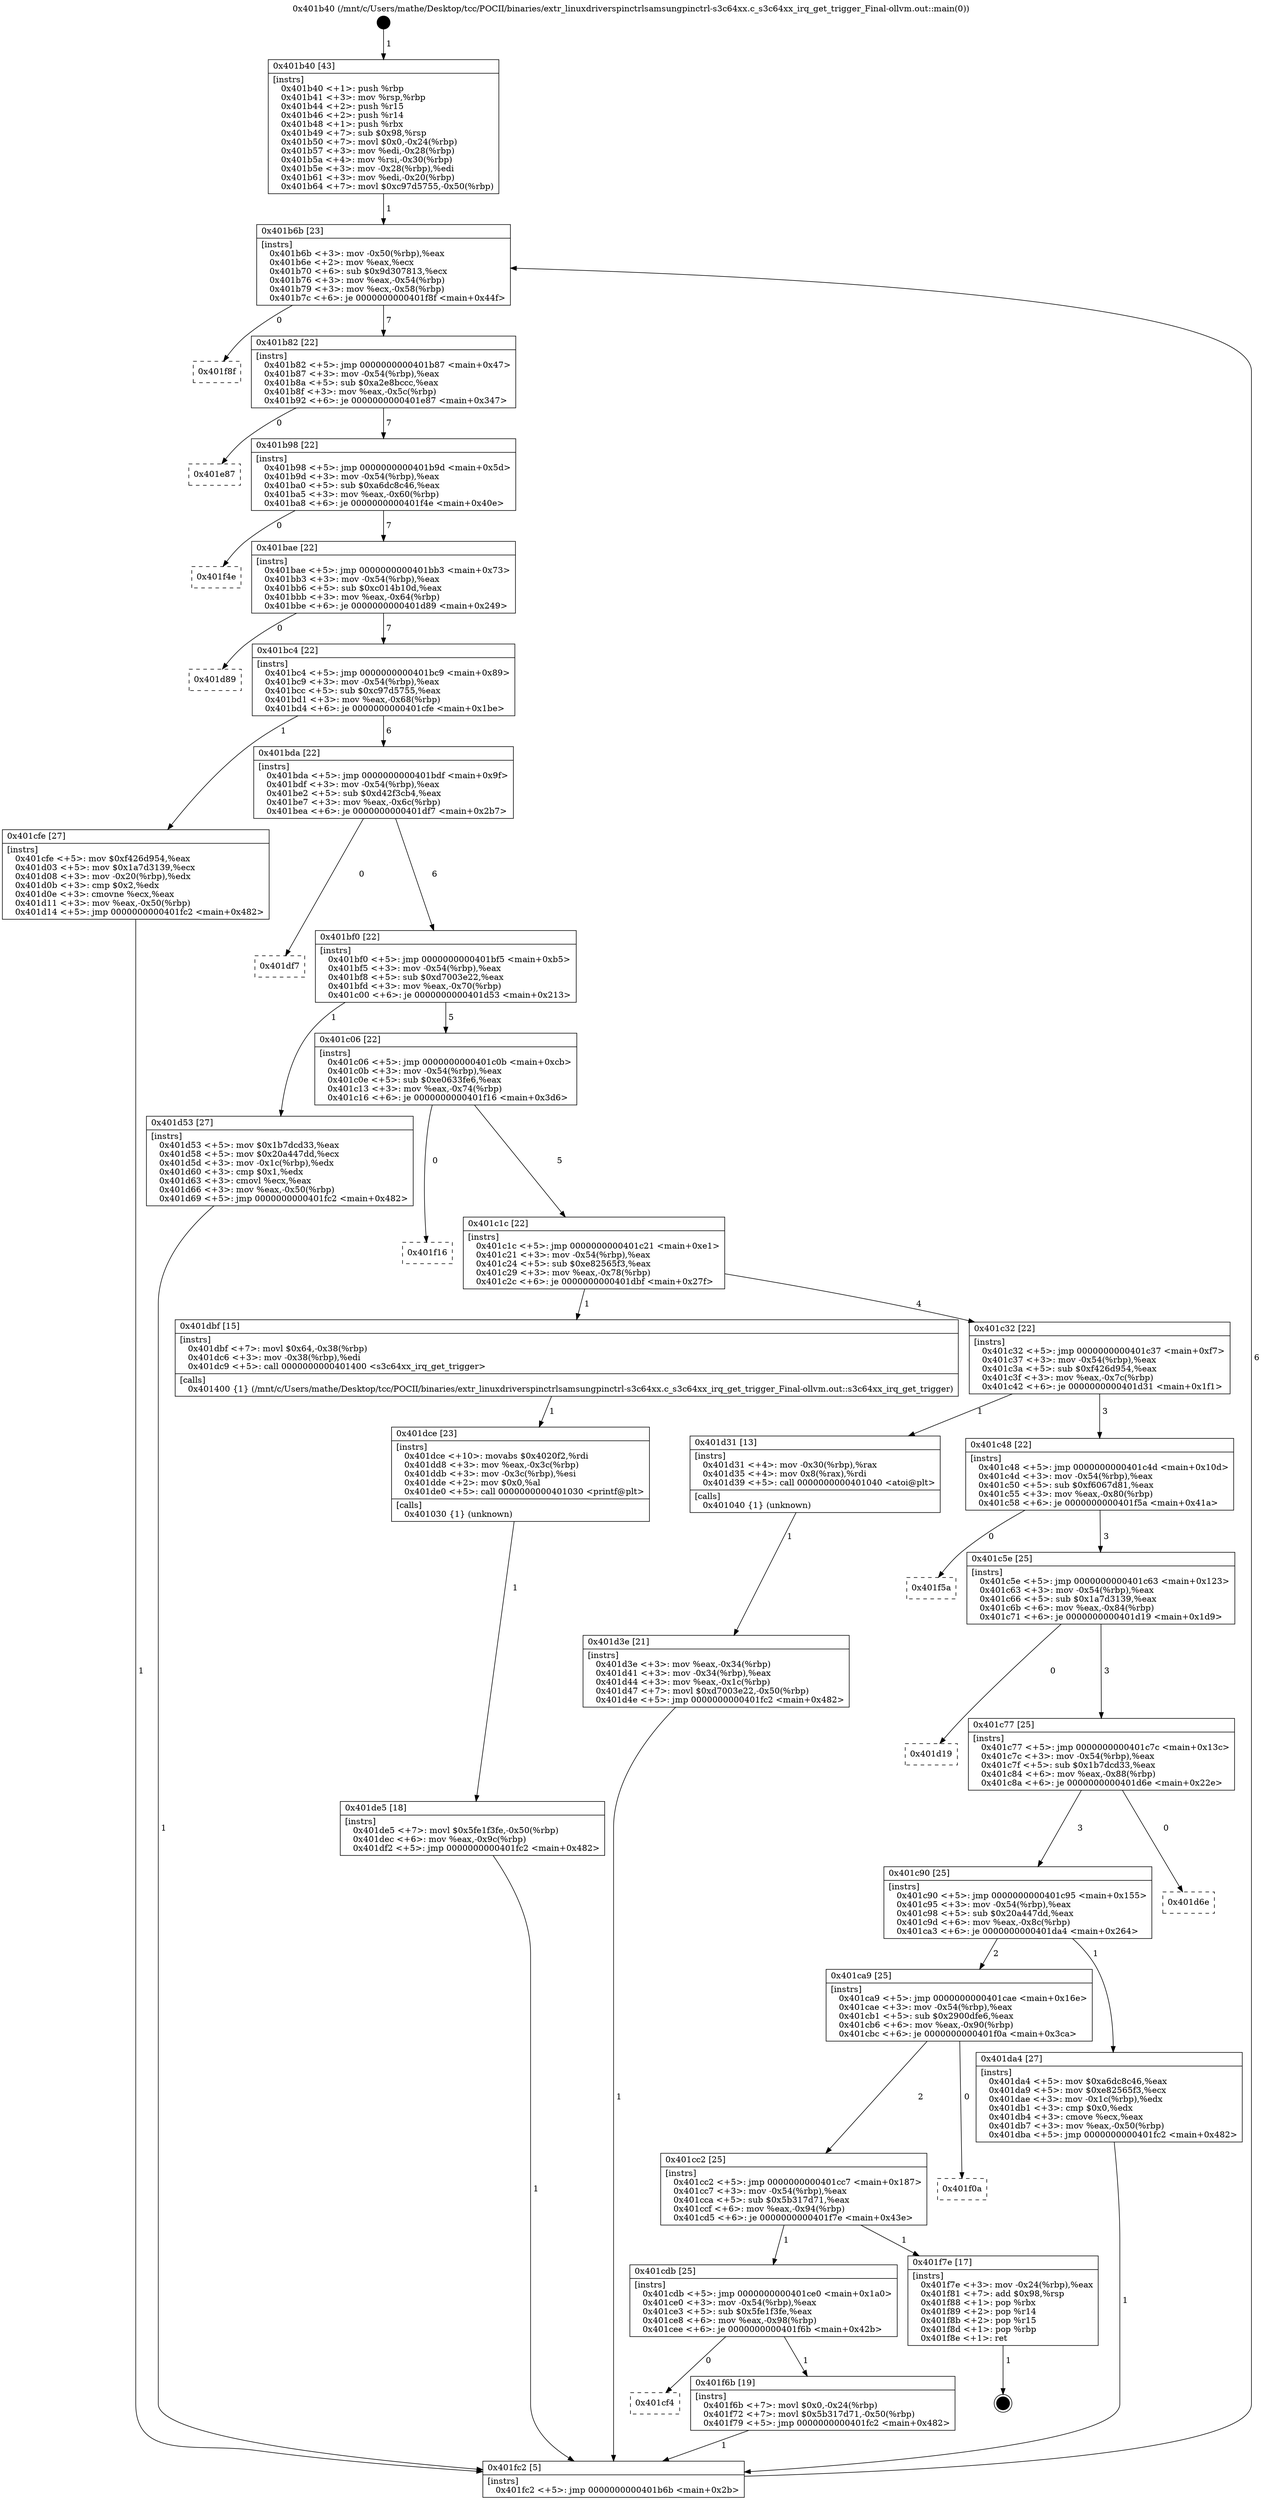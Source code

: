 digraph "0x401b40" {
  label = "0x401b40 (/mnt/c/Users/mathe/Desktop/tcc/POCII/binaries/extr_linuxdriverspinctrlsamsungpinctrl-s3c64xx.c_s3c64xx_irq_get_trigger_Final-ollvm.out::main(0))"
  labelloc = "t"
  node[shape=record]

  Entry [label="",width=0.3,height=0.3,shape=circle,fillcolor=black,style=filled]
  "0x401b6b" [label="{
     0x401b6b [23]\l
     | [instrs]\l
     &nbsp;&nbsp;0x401b6b \<+3\>: mov -0x50(%rbp),%eax\l
     &nbsp;&nbsp;0x401b6e \<+2\>: mov %eax,%ecx\l
     &nbsp;&nbsp;0x401b70 \<+6\>: sub $0x9d307813,%ecx\l
     &nbsp;&nbsp;0x401b76 \<+3\>: mov %eax,-0x54(%rbp)\l
     &nbsp;&nbsp;0x401b79 \<+3\>: mov %ecx,-0x58(%rbp)\l
     &nbsp;&nbsp;0x401b7c \<+6\>: je 0000000000401f8f \<main+0x44f\>\l
  }"]
  "0x401f8f" [label="{
     0x401f8f\l
  }", style=dashed]
  "0x401b82" [label="{
     0x401b82 [22]\l
     | [instrs]\l
     &nbsp;&nbsp;0x401b82 \<+5\>: jmp 0000000000401b87 \<main+0x47\>\l
     &nbsp;&nbsp;0x401b87 \<+3\>: mov -0x54(%rbp),%eax\l
     &nbsp;&nbsp;0x401b8a \<+5\>: sub $0xa2e8bccc,%eax\l
     &nbsp;&nbsp;0x401b8f \<+3\>: mov %eax,-0x5c(%rbp)\l
     &nbsp;&nbsp;0x401b92 \<+6\>: je 0000000000401e87 \<main+0x347\>\l
  }"]
  Exit [label="",width=0.3,height=0.3,shape=circle,fillcolor=black,style=filled,peripheries=2]
  "0x401e87" [label="{
     0x401e87\l
  }", style=dashed]
  "0x401b98" [label="{
     0x401b98 [22]\l
     | [instrs]\l
     &nbsp;&nbsp;0x401b98 \<+5\>: jmp 0000000000401b9d \<main+0x5d\>\l
     &nbsp;&nbsp;0x401b9d \<+3\>: mov -0x54(%rbp),%eax\l
     &nbsp;&nbsp;0x401ba0 \<+5\>: sub $0xa6dc8c46,%eax\l
     &nbsp;&nbsp;0x401ba5 \<+3\>: mov %eax,-0x60(%rbp)\l
     &nbsp;&nbsp;0x401ba8 \<+6\>: je 0000000000401f4e \<main+0x40e\>\l
  }"]
  "0x401cf4" [label="{
     0x401cf4\l
  }", style=dashed]
  "0x401f4e" [label="{
     0x401f4e\l
  }", style=dashed]
  "0x401bae" [label="{
     0x401bae [22]\l
     | [instrs]\l
     &nbsp;&nbsp;0x401bae \<+5\>: jmp 0000000000401bb3 \<main+0x73\>\l
     &nbsp;&nbsp;0x401bb3 \<+3\>: mov -0x54(%rbp),%eax\l
     &nbsp;&nbsp;0x401bb6 \<+5\>: sub $0xc014b10d,%eax\l
     &nbsp;&nbsp;0x401bbb \<+3\>: mov %eax,-0x64(%rbp)\l
     &nbsp;&nbsp;0x401bbe \<+6\>: je 0000000000401d89 \<main+0x249\>\l
  }"]
  "0x401f6b" [label="{
     0x401f6b [19]\l
     | [instrs]\l
     &nbsp;&nbsp;0x401f6b \<+7\>: movl $0x0,-0x24(%rbp)\l
     &nbsp;&nbsp;0x401f72 \<+7\>: movl $0x5b317d71,-0x50(%rbp)\l
     &nbsp;&nbsp;0x401f79 \<+5\>: jmp 0000000000401fc2 \<main+0x482\>\l
  }"]
  "0x401d89" [label="{
     0x401d89\l
  }", style=dashed]
  "0x401bc4" [label="{
     0x401bc4 [22]\l
     | [instrs]\l
     &nbsp;&nbsp;0x401bc4 \<+5\>: jmp 0000000000401bc9 \<main+0x89\>\l
     &nbsp;&nbsp;0x401bc9 \<+3\>: mov -0x54(%rbp),%eax\l
     &nbsp;&nbsp;0x401bcc \<+5\>: sub $0xc97d5755,%eax\l
     &nbsp;&nbsp;0x401bd1 \<+3\>: mov %eax,-0x68(%rbp)\l
     &nbsp;&nbsp;0x401bd4 \<+6\>: je 0000000000401cfe \<main+0x1be\>\l
  }"]
  "0x401cdb" [label="{
     0x401cdb [25]\l
     | [instrs]\l
     &nbsp;&nbsp;0x401cdb \<+5\>: jmp 0000000000401ce0 \<main+0x1a0\>\l
     &nbsp;&nbsp;0x401ce0 \<+3\>: mov -0x54(%rbp),%eax\l
     &nbsp;&nbsp;0x401ce3 \<+5\>: sub $0x5fe1f3fe,%eax\l
     &nbsp;&nbsp;0x401ce8 \<+6\>: mov %eax,-0x98(%rbp)\l
     &nbsp;&nbsp;0x401cee \<+6\>: je 0000000000401f6b \<main+0x42b\>\l
  }"]
  "0x401cfe" [label="{
     0x401cfe [27]\l
     | [instrs]\l
     &nbsp;&nbsp;0x401cfe \<+5\>: mov $0xf426d954,%eax\l
     &nbsp;&nbsp;0x401d03 \<+5\>: mov $0x1a7d3139,%ecx\l
     &nbsp;&nbsp;0x401d08 \<+3\>: mov -0x20(%rbp),%edx\l
     &nbsp;&nbsp;0x401d0b \<+3\>: cmp $0x2,%edx\l
     &nbsp;&nbsp;0x401d0e \<+3\>: cmovne %ecx,%eax\l
     &nbsp;&nbsp;0x401d11 \<+3\>: mov %eax,-0x50(%rbp)\l
     &nbsp;&nbsp;0x401d14 \<+5\>: jmp 0000000000401fc2 \<main+0x482\>\l
  }"]
  "0x401bda" [label="{
     0x401bda [22]\l
     | [instrs]\l
     &nbsp;&nbsp;0x401bda \<+5\>: jmp 0000000000401bdf \<main+0x9f\>\l
     &nbsp;&nbsp;0x401bdf \<+3\>: mov -0x54(%rbp),%eax\l
     &nbsp;&nbsp;0x401be2 \<+5\>: sub $0xd42f3cb4,%eax\l
     &nbsp;&nbsp;0x401be7 \<+3\>: mov %eax,-0x6c(%rbp)\l
     &nbsp;&nbsp;0x401bea \<+6\>: je 0000000000401df7 \<main+0x2b7\>\l
  }"]
  "0x401fc2" [label="{
     0x401fc2 [5]\l
     | [instrs]\l
     &nbsp;&nbsp;0x401fc2 \<+5\>: jmp 0000000000401b6b \<main+0x2b\>\l
  }"]
  "0x401b40" [label="{
     0x401b40 [43]\l
     | [instrs]\l
     &nbsp;&nbsp;0x401b40 \<+1\>: push %rbp\l
     &nbsp;&nbsp;0x401b41 \<+3\>: mov %rsp,%rbp\l
     &nbsp;&nbsp;0x401b44 \<+2\>: push %r15\l
     &nbsp;&nbsp;0x401b46 \<+2\>: push %r14\l
     &nbsp;&nbsp;0x401b48 \<+1\>: push %rbx\l
     &nbsp;&nbsp;0x401b49 \<+7\>: sub $0x98,%rsp\l
     &nbsp;&nbsp;0x401b50 \<+7\>: movl $0x0,-0x24(%rbp)\l
     &nbsp;&nbsp;0x401b57 \<+3\>: mov %edi,-0x28(%rbp)\l
     &nbsp;&nbsp;0x401b5a \<+4\>: mov %rsi,-0x30(%rbp)\l
     &nbsp;&nbsp;0x401b5e \<+3\>: mov -0x28(%rbp),%edi\l
     &nbsp;&nbsp;0x401b61 \<+3\>: mov %edi,-0x20(%rbp)\l
     &nbsp;&nbsp;0x401b64 \<+7\>: movl $0xc97d5755,-0x50(%rbp)\l
  }"]
  "0x401f7e" [label="{
     0x401f7e [17]\l
     | [instrs]\l
     &nbsp;&nbsp;0x401f7e \<+3\>: mov -0x24(%rbp),%eax\l
     &nbsp;&nbsp;0x401f81 \<+7\>: add $0x98,%rsp\l
     &nbsp;&nbsp;0x401f88 \<+1\>: pop %rbx\l
     &nbsp;&nbsp;0x401f89 \<+2\>: pop %r14\l
     &nbsp;&nbsp;0x401f8b \<+2\>: pop %r15\l
     &nbsp;&nbsp;0x401f8d \<+1\>: pop %rbp\l
     &nbsp;&nbsp;0x401f8e \<+1\>: ret\l
  }"]
  "0x401df7" [label="{
     0x401df7\l
  }", style=dashed]
  "0x401bf0" [label="{
     0x401bf0 [22]\l
     | [instrs]\l
     &nbsp;&nbsp;0x401bf0 \<+5\>: jmp 0000000000401bf5 \<main+0xb5\>\l
     &nbsp;&nbsp;0x401bf5 \<+3\>: mov -0x54(%rbp),%eax\l
     &nbsp;&nbsp;0x401bf8 \<+5\>: sub $0xd7003e22,%eax\l
     &nbsp;&nbsp;0x401bfd \<+3\>: mov %eax,-0x70(%rbp)\l
     &nbsp;&nbsp;0x401c00 \<+6\>: je 0000000000401d53 \<main+0x213\>\l
  }"]
  "0x401cc2" [label="{
     0x401cc2 [25]\l
     | [instrs]\l
     &nbsp;&nbsp;0x401cc2 \<+5\>: jmp 0000000000401cc7 \<main+0x187\>\l
     &nbsp;&nbsp;0x401cc7 \<+3\>: mov -0x54(%rbp),%eax\l
     &nbsp;&nbsp;0x401cca \<+5\>: sub $0x5b317d71,%eax\l
     &nbsp;&nbsp;0x401ccf \<+6\>: mov %eax,-0x94(%rbp)\l
     &nbsp;&nbsp;0x401cd5 \<+6\>: je 0000000000401f7e \<main+0x43e\>\l
  }"]
  "0x401d53" [label="{
     0x401d53 [27]\l
     | [instrs]\l
     &nbsp;&nbsp;0x401d53 \<+5\>: mov $0x1b7dcd33,%eax\l
     &nbsp;&nbsp;0x401d58 \<+5\>: mov $0x20a447dd,%ecx\l
     &nbsp;&nbsp;0x401d5d \<+3\>: mov -0x1c(%rbp),%edx\l
     &nbsp;&nbsp;0x401d60 \<+3\>: cmp $0x1,%edx\l
     &nbsp;&nbsp;0x401d63 \<+3\>: cmovl %ecx,%eax\l
     &nbsp;&nbsp;0x401d66 \<+3\>: mov %eax,-0x50(%rbp)\l
     &nbsp;&nbsp;0x401d69 \<+5\>: jmp 0000000000401fc2 \<main+0x482\>\l
  }"]
  "0x401c06" [label="{
     0x401c06 [22]\l
     | [instrs]\l
     &nbsp;&nbsp;0x401c06 \<+5\>: jmp 0000000000401c0b \<main+0xcb\>\l
     &nbsp;&nbsp;0x401c0b \<+3\>: mov -0x54(%rbp),%eax\l
     &nbsp;&nbsp;0x401c0e \<+5\>: sub $0xe0633fe6,%eax\l
     &nbsp;&nbsp;0x401c13 \<+3\>: mov %eax,-0x74(%rbp)\l
     &nbsp;&nbsp;0x401c16 \<+6\>: je 0000000000401f16 \<main+0x3d6\>\l
  }"]
  "0x401f0a" [label="{
     0x401f0a\l
  }", style=dashed]
  "0x401f16" [label="{
     0x401f16\l
  }", style=dashed]
  "0x401c1c" [label="{
     0x401c1c [22]\l
     | [instrs]\l
     &nbsp;&nbsp;0x401c1c \<+5\>: jmp 0000000000401c21 \<main+0xe1\>\l
     &nbsp;&nbsp;0x401c21 \<+3\>: mov -0x54(%rbp),%eax\l
     &nbsp;&nbsp;0x401c24 \<+5\>: sub $0xe82565f3,%eax\l
     &nbsp;&nbsp;0x401c29 \<+3\>: mov %eax,-0x78(%rbp)\l
     &nbsp;&nbsp;0x401c2c \<+6\>: je 0000000000401dbf \<main+0x27f\>\l
  }"]
  "0x401de5" [label="{
     0x401de5 [18]\l
     | [instrs]\l
     &nbsp;&nbsp;0x401de5 \<+7\>: movl $0x5fe1f3fe,-0x50(%rbp)\l
     &nbsp;&nbsp;0x401dec \<+6\>: mov %eax,-0x9c(%rbp)\l
     &nbsp;&nbsp;0x401df2 \<+5\>: jmp 0000000000401fc2 \<main+0x482\>\l
  }"]
  "0x401dbf" [label="{
     0x401dbf [15]\l
     | [instrs]\l
     &nbsp;&nbsp;0x401dbf \<+7\>: movl $0x64,-0x38(%rbp)\l
     &nbsp;&nbsp;0x401dc6 \<+3\>: mov -0x38(%rbp),%edi\l
     &nbsp;&nbsp;0x401dc9 \<+5\>: call 0000000000401400 \<s3c64xx_irq_get_trigger\>\l
     | [calls]\l
     &nbsp;&nbsp;0x401400 \{1\} (/mnt/c/Users/mathe/Desktop/tcc/POCII/binaries/extr_linuxdriverspinctrlsamsungpinctrl-s3c64xx.c_s3c64xx_irq_get_trigger_Final-ollvm.out::s3c64xx_irq_get_trigger)\l
  }"]
  "0x401c32" [label="{
     0x401c32 [22]\l
     | [instrs]\l
     &nbsp;&nbsp;0x401c32 \<+5\>: jmp 0000000000401c37 \<main+0xf7\>\l
     &nbsp;&nbsp;0x401c37 \<+3\>: mov -0x54(%rbp),%eax\l
     &nbsp;&nbsp;0x401c3a \<+5\>: sub $0xf426d954,%eax\l
     &nbsp;&nbsp;0x401c3f \<+3\>: mov %eax,-0x7c(%rbp)\l
     &nbsp;&nbsp;0x401c42 \<+6\>: je 0000000000401d31 \<main+0x1f1\>\l
  }"]
  "0x401dce" [label="{
     0x401dce [23]\l
     | [instrs]\l
     &nbsp;&nbsp;0x401dce \<+10\>: movabs $0x4020f2,%rdi\l
     &nbsp;&nbsp;0x401dd8 \<+3\>: mov %eax,-0x3c(%rbp)\l
     &nbsp;&nbsp;0x401ddb \<+3\>: mov -0x3c(%rbp),%esi\l
     &nbsp;&nbsp;0x401dde \<+2\>: mov $0x0,%al\l
     &nbsp;&nbsp;0x401de0 \<+5\>: call 0000000000401030 \<printf@plt\>\l
     | [calls]\l
     &nbsp;&nbsp;0x401030 \{1\} (unknown)\l
  }"]
  "0x401d31" [label="{
     0x401d31 [13]\l
     | [instrs]\l
     &nbsp;&nbsp;0x401d31 \<+4\>: mov -0x30(%rbp),%rax\l
     &nbsp;&nbsp;0x401d35 \<+4\>: mov 0x8(%rax),%rdi\l
     &nbsp;&nbsp;0x401d39 \<+5\>: call 0000000000401040 \<atoi@plt\>\l
     | [calls]\l
     &nbsp;&nbsp;0x401040 \{1\} (unknown)\l
  }"]
  "0x401c48" [label="{
     0x401c48 [22]\l
     | [instrs]\l
     &nbsp;&nbsp;0x401c48 \<+5\>: jmp 0000000000401c4d \<main+0x10d\>\l
     &nbsp;&nbsp;0x401c4d \<+3\>: mov -0x54(%rbp),%eax\l
     &nbsp;&nbsp;0x401c50 \<+5\>: sub $0xf6067d81,%eax\l
     &nbsp;&nbsp;0x401c55 \<+3\>: mov %eax,-0x80(%rbp)\l
     &nbsp;&nbsp;0x401c58 \<+6\>: je 0000000000401f5a \<main+0x41a\>\l
  }"]
  "0x401d3e" [label="{
     0x401d3e [21]\l
     | [instrs]\l
     &nbsp;&nbsp;0x401d3e \<+3\>: mov %eax,-0x34(%rbp)\l
     &nbsp;&nbsp;0x401d41 \<+3\>: mov -0x34(%rbp),%eax\l
     &nbsp;&nbsp;0x401d44 \<+3\>: mov %eax,-0x1c(%rbp)\l
     &nbsp;&nbsp;0x401d47 \<+7\>: movl $0xd7003e22,-0x50(%rbp)\l
     &nbsp;&nbsp;0x401d4e \<+5\>: jmp 0000000000401fc2 \<main+0x482\>\l
  }"]
  "0x401ca9" [label="{
     0x401ca9 [25]\l
     | [instrs]\l
     &nbsp;&nbsp;0x401ca9 \<+5\>: jmp 0000000000401cae \<main+0x16e\>\l
     &nbsp;&nbsp;0x401cae \<+3\>: mov -0x54(%rbp),%eax\l
     &nbsp;&nbsp;0x401cb1 \<+5\>: sub $0x2900dfe6,%eax\l
     &nbsp;&nbsp;0x401cb6 \<+6\>: mov %eax,-0x90(%rbp)\l
     &nbsp;&nbsp;0x401cbc \<+6\>: je 0000000000401f0a \<main+0x3ca\>\l
  }"]
  "0x401f5a" [label="{
     0x401f5a\l
  }", style=dashed]
  "0x401c5e" [label="{
     0x401c5e [25]\l
     | [instrs]\l
     &nbsp;&nbsp;0x401c5e \<+5\>: jmp 0000000000401c63 \<main+0x123\>\l
     &nbsp;&nbsp;0x401c63 \<+3\>: mov -0x54(%rbp),%eax\l
     &nbsp;&nbsp;0x401c66 \<+5\>: sub $0x1a7d3139,%eax\l
     &nbsp;&nbsp;0x401c6b \<+6\>: mov %eax,-0x84(%rbp)\l
     &nbsp;&nbsp;0x401c71 \<+6\>: je 0000000000401d19 \<main+0x1d9\>\l
  }"]
  "0x401da4" [label="{
     0x401da4 [27]\l
     | [instrs]\l
     &nbsp;&nbsp;0x401da4 \<+5\>: mov $0xa6dc8c46,%eax\l
     &nbsp;&nbsp;0x401da9 \<+5\>: mov $0xe82565f3,%ecx\l
     &nbsp;&nbsp;0x401dae \<+3\>: mov -0x1c(%rbp),%edx\l
     &nbsp;&nbsp;0x401db1 \<+3\>: cmp $0x0,%edx\l
     &nbsp;&nbsp;0x401db4 \<+3\>: cmove %ecx,%eax\l
     &nbsp;&nbsp;0x401db7 \<+3\>: mov %eax,-0x50(%rbp)\l
     &nbsp;&nbsp;0x401dba \<+5\>: jmp 0000000000401fc2 \<main+0x482\>\l
  }"]
  "0x401d19" [label="{
     0x401d19\l
  }", style=dashed]
  "0x401c77" [label="{
     0x401c77 [25]\l
     | [instrs]\l
     &nbsp;&nbsp;0x401c77 \<+5\>: jmp 0000000000401c7c \<main+0x13c\>\l
     &nbsp;&nbsp;0x401c7c \<+3\>: mov -0x54(%rbp),%eax\l
     &nbsp;&nbsp;0x401c7f \<+5\>: sub $0x1b7dcd33,%eax\l
     &nbsp;&nbsp;0x401c84 \<+6\>: mov %eax,-0x88(%rbp)\l
     &nbsp;&nbsp;0x401c8a \<+6\>: je 0000000000401d6e \<main+0x22e\>\l
  }"]
  "0x401c90" [label="{
     0x401c90 [25]\l
     | [instrs]\l
     &nbsp;&nbsp;0x401c90 \<+5\>: jmp 0000000000401c95 \<main+0x155\>\l
     &nbsp;&nbsp;0x401c95 \<+3\>: mov -0x54(%rbp),%eax\l
     &nbsp;&nbsp;0x401c98 \<+5\>: sub $0x20a447dd,%eax\l
     &nbsp;&nbsp;0x401c9d \<+6\>: mov %eax,-0x8c(%rbp)\l
     &nbsp;&nbsp;0x401ca3 \<+6\>: je 0000000000401da4 \<main+0x264\>\l
  }"]
  "0x401d6e" [label="{
     0x401d6e\l
  }", style=dashed]
  Entry -> "0x401b40" [label=" 1"]
  "0x401b6b" -> "0x401f8f" [label=" 0"]
  "0x401b6b" -> "0x401b82" [label=" 7"]
  "0x401f7e" -> Exit [label=" 1"]
  "0x401b82" -> "0x401e87" [label=" 0"]
  "0x401b82" -> "0x401b98" [label=" 7"]
  "0x401f6b" -> "0x401fc2" [label=" 1"]
  "0x401b98" -> "0x401f4e" [label=" 0"]
  "0x401b98" -> "0x401bae" [label=" 7"]
  "0x401cdb" -> "0x401cf4" [label=" 0"]
  "0x401bae" -> "0x401d89" [label=" 0"]
  "0x401bae" -> "0x401bc4" [label=" 7"]
  "0x401cdb" -> "0x401f6b" [label=" 1"]
  "0x401bc4" -> "0x401cfe" [label=" 1"]
  "0x401bc4" -> "0x401bda" [label=" 6"]
  "0x401cfe" -> "0x401fc2" [label=" 1"]
  "0x401b40" -> "0x401b6b" [label=" 1"]
  "0x401fc2" -> "0x401b6b" [label=" 6"]
  "0x401cc2" -> "0x401cdb" [label=" 1"]
  "0x401bda" -> "0x401df7" [label=" 0"]
  "0x401bda" -> "0x401bf0" [label=" 6"]
  "0x401cc2" -> "0x401f7e" [label=" 1"]
  "0x401bf0" -> "0x401d53" [label=" 1"]
  "0x401bf0" -> "0x401c06" [label=" 5"]
  "0x401ca9" -> "0x401cc2" [label=" 2"]
  "0x401c06" -> "0x401f16" [label=" 0"]
  "0x401c06" -> "0x401c1c" [label=" 5"]
  "0x401ca9" -> "0x401f0a" [label=" 0"]
  "0x401c1c" -> "0x401dbf" [label=" 1"]
  "0x401c1c" -> "0x401c32" [label=" 4"]
  "0x401de5" -> "0x401fc2" [label=" 1"]
  "0x401c32" -> "0x401d31" [label=" 1"]
  "0x401c32" -> "0x401c48" [label=" 3"]
  "0x401d31" -> "0x401d3e" [label=" 1"]
  "0x401d3e" -> "0x401fc2" [label=" 1"]
  "0x401d53" -> "0x401fc2" [label=" 1"]
  "0x401dce" -> "0x401de5" [label=" 1"]
  "0x401c48" -> "0x401f5a" [label=" 0"]
  "0x401c48" -> "0x401c5e" [label=" 3"]
  "0x401dbf" -> "0x401dce" [label=" 1"]
  "0x401c5e" -> "0x401d19" [label=" 0"]
  "0x401c5e" -> "0x401c77" [label=" 3"]
  "0x401da4" -> "0x401fc2" [label=" 1"]
  "0x401c77" -> "0x401d6e" [label=" 0"]
  "0x401c77" -> "0x401c90" [label=" 3"]
  "0x401c90" -> "0x401ca9" [label=" 2"]
  "0x401c90" -> "0x401da4" [label=" 1"]
}
